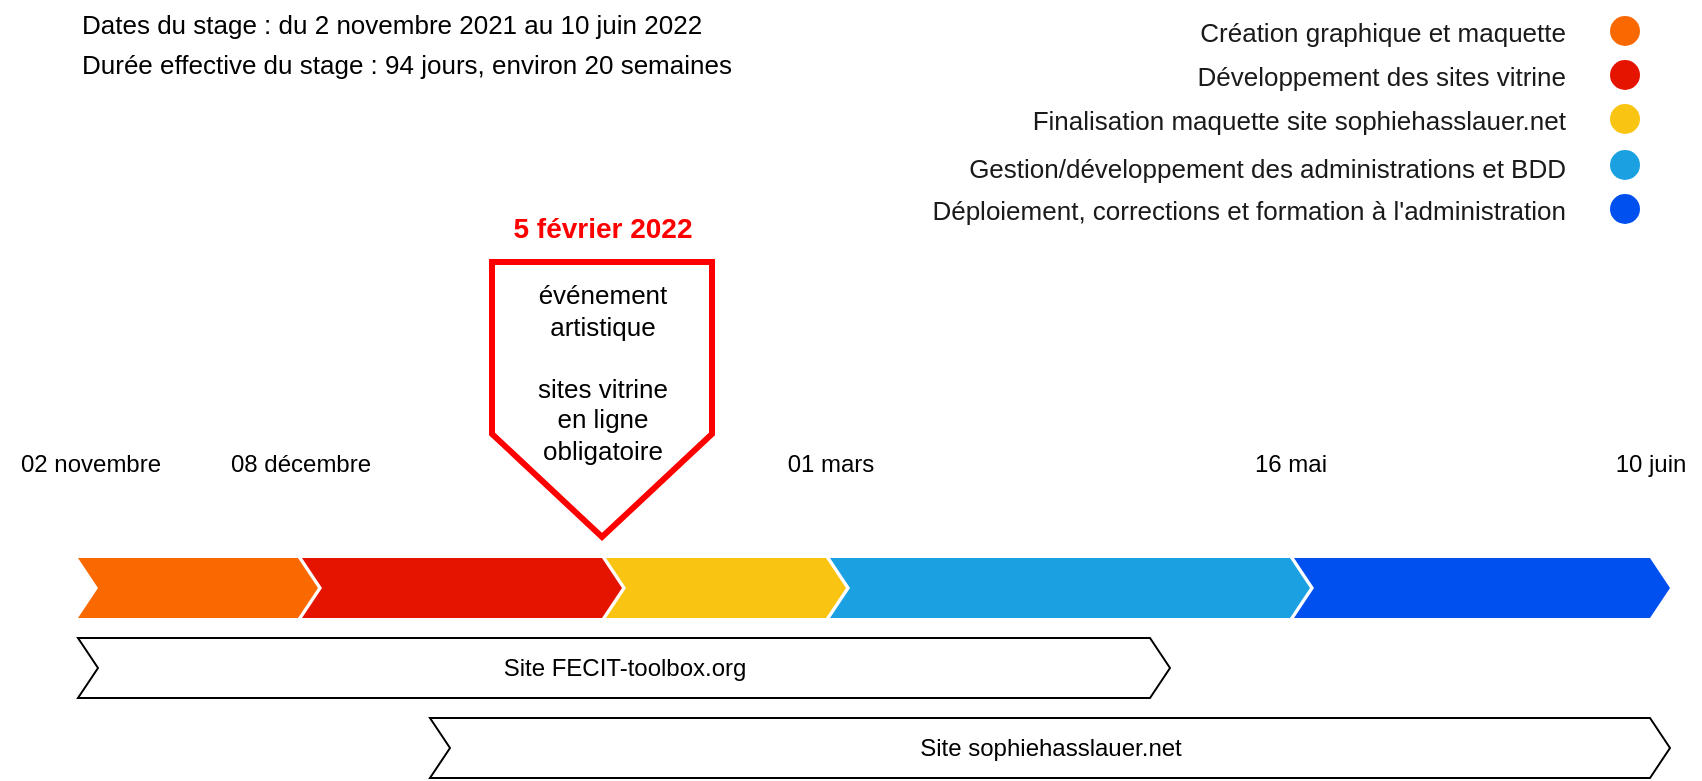 <mxfile version="18.2.0" type="github">
  <diagram id="iWKNTOUgpukIIGYLg3hr" name="Page-1">
    <mxGraphModel dx="1865" dy="571" grid="1" gridSize="10" guides="1" tooltips="1" connect="1" arrows="1" fold="1" page="1" pageScale="1" pageWidth="827" pageHeight="1169" math="0" shadow="0">
      <root>
        <mxCell id="0" />
        <mxCell id="1" parent="0" />
        <mxCell id="GADvh1nI1tQ5H140N6T1-2" value="Site sophiehasslauer.net" style="html=1;shadow=0;dashed=0;align=center;verticalAlign=middle;shape=mxgraph.arrows2.arrow;dy=0;dx=10;notch=10;" parent="1" vertex="1">
          <mxGeometry x="190" y="477" width="620" height="30" as="geometry" />
        </mxCell>
        <mxCell id="GADvh1nI1tQ5H140N6T1-4" value="Durée effective du stage :&amp;nbsp;&lt;span&gt;94 jours, environ 20 semaines&lt;/span&gt;" style="text;html=1;align=left;verticalAlign=middle;resizable=0;points=[];autosize=1;strokeColor=none;fillColor=none;fontSize=13;" parent="1" vertex="1">
          <mxGeometry x="14" y="139.5" width="340" height="20" as="geometry" />
        </mxCell>
        <mxCell id="GADvh1nI1tQ5H140N6T1-5" value="Site FECIT-toolbox.org" style="html=1;shadow=0;dashed=0;align=center;verticalAlign=middle;shape=mxgraph.arrows2.arrow;dy=0;dx=10;notch=10;" parent="1" vertex="1">
          <mxGeometry x="14" y="437" width="546" height="30" as="geometry" />
        </mxCell>
        <mxCell id="GADvh1nI1tQ5H140N6T1-6" value="" style="html=1;shadow=0;dashed=0;align=center;verticalAlign=middle;shape=mxgraph.arrows2.arrow;dy=0;dx=10;notch=10;fontSize=14;fillColor=#fa6800;fontColor=#000000;strokeColor=none;" parent="1" vertex="1">
          <mxGeometry x="14" y="397" width="120" height="30" as="geometry" />
        </mxCell>
        <mxCell id="GADvh1nI1tQ5H140N6T1-7" value="" style="html=1;shadow=0;dashed=0;align=center;verticalAlign=middle;shape=mxgraph.arrows2.arrow;dy=0;dx=10;notch=10;fontSize=14;fillColor=#e51400;fontColor=#ffffff;strokeColor=none;" parent="1" vertex="1">
          <mxGeometry x="126" y="397" width="160" height="30" as="geometry" />
        </mxCell>
        <mxCell id="GADvh1nI1tQ5H140N6T1-8" value="" style="html=1;shadow=0;dashed=0;align=center;verticalAlign=middle;shape=mxgraph.arrows2.arrow;dy=0;dx=10;notch=10;fontSize=14;fillColor=#FAC412;fontColor=#000000;strokeColor=none;" parent="1" vertex="1">
          <mxGeometry x="278" y="397" width="120" height="30" as="geometry" />
        </mxCell>
        <mxCell id="GADvh1nI1tQ5H140N6T1-9" value="" style="html=1;shadow=0;dashed=0;align=center;verticalAlign=middle;shape=mxgraph.arrows2.arrow;dy=0;dx=10;notch=10;fontSize=14;fillColor=#1ba1e2;fontColor=#ffffff;strokeColor=none;" parent="1" vertex="1">
          <mxGeometry x="390" y="397" width="240" height="30" as="geometry" />
        </mxCell>
        <mxCell id="GADvh1nI1tQ5H140N6T1-10" value="" style="html=1;shadow=0;dashed=0;align=center;verticalAlign=middle;shape=mxgraph.arrows2.arrow;dy=0;dx=10;notch=10;fontSize=14;fillColor=#0050ef;fontColor=#ffffff;strokeColor=none;" parent="1" vertex="1">
          <mxGeometry x="622" y="397" width="188" height="30" as="geometry" />
        </mxCell>
        <mxCell id="GADvh1nI1tQ5H140N6T1-11" value="" style="shape=offPageConnector;whiteSpace=wrap;html=1;fontSize=14;strokeColor=#FF0000;strokeWidth=3;" parent="1" vertex="1">
          <mxGeometry x="221" y="249" width="110" height="137.5" as="geometry" />
        </mxCell>
        <mxCell id="GADvh1nI1tQ5H140N6T1-13" value="événement&lt;br style=&quot;font-size: 13px;&quot;&gt;artistique&lt;br style=&quot;font-size: 13px;&quot;&gt;&lt;br style=&quot;font-size: 13px;&quot;&gt;sites vitrine&lt;br style=&quot;font-size: 13px;&quot;&gt;en ligne&lt;br style=&quot;font-size: 13px;&quot;&gt;obligatoire" style="text;html=1;align=center;verticalAlign=top;resizable=0;points=[];autosize=1;strokeColor=none;fillColor=none;fontSize=13;" parent="1" vertex="1">
          <mxGeometry x="236" y="250.5" width="80" height="100" as="geometry" />
        </mxCell>
        <mxCell id="GADvh1nI1tQ5H140N6T1-14" value="5 février 2022" style="text;html=1;align=center;verticalAlign=middle;resizable=0;points=[];autosize=1;strokeColor=none;fillColor=none;fontSize=14;fontColor=#FF0000;fontStyle=1" parent="1" vertex="1">
          <mxGeometry x="221" y="222" width="110" height="20" as="geometry" />
        </mxCell>
        <mxCell id="GADvh1nI1tQ5H140N6T1-16" value="" style="ellipse;whiteSpace=wrap;html=1;aspect=fixed;fontSize=14;fontColor=#000000;strokeColor=none;strokeWidth=3;fillColor=#fa6800;shadow=0;dashed=0;" parent="1" vertex="1">
          <mxGeometry x="780" y="126" width="15" height="15" as="geometry" />
        </mxCell>
        <mxCell id="GADvh1nI1tQ5H140N6T1-17" value="" style="ellipse;whiteSpace=wrap;html=1;aspect=fixed;fontSize=14;fontColor=#ffffff;strokeColor=none;strokeWidth=3;fillColor=#e51400;shadow=0;dashed=0;" parent="1" vertex="1">
          <mxGeometry x="780" y="148" width="15" height="15" as="geometry" />
        </mxCell>
        <mxCell id="GADvh1nI1tQ5H140N6T1-18" value="" style="ellipse;whiteSpace=wrap;html=1;aspect=fixed;fontSize=13;fontColor=#FF0000;strokeColor=none;strokeWidth=3;fillColor=#FAC412;" parent="1" vertex="1">
          <mxGeometry x="780" y="170" width="15" height="15" as="geometry" />
        </mxCell>
        <mxCell id="GADvh1nI1tQ5H140N6T1-19" value="" style="ellipse;whiteSpace=wrap;html=1;aspect=fixed;fontSize=14;fontColor=#ffffff;strokeColor=none;strokeWidth=3;fillColor=#1ba1e2;shadow=0;dashed=0;" parent="1" vertex="1">
          <mxGeometry x="780" y="193" width="15" height="15" as="geometry" />
        </mxCell>
        <mxCell id="GADvh1nI1tQ5H140N6T1-20" value="" style="ellipse;whiteSpace=wrap;html=1;aspect=fixed;fontSize=14;fontColor=#ffffff;strokeColor=none;strokeWidth=3;fillColor=#0050ef;shadow=0;dashed=0;" parent="1" vertex="1">
          <mxGeometry x="780" y="215" width="15" height="15" as="geometry" />
        </mxCell>
        <mxCell id="GADvh1nI1tQ5H140N6T1-22" value="&lt;font color=&quot;#1a1a1a&quot;&gt;Création graphique et maquette&lt;/font&gt;" style="text;html=1;strokeColor=none;fillColor=none;align=right;verticalAlign=middle;whiteSpace=wrap;rounded=0;fontSize=13;fontColor=#FF0000;flipV=1;" parent="1" vertex="1">
          <mxGeometry x="560" y="118.5" width="200" height="30" as="geometry" />
        </mxCell>
        <mxCell id="GADvh1nI1tQ5H140N6T1-23" value="&lt;font color=&quot;#1a1a1a&quot;&gt;Développement&amp;nbsp;des sites vitrine&lt;/font&gt;" style="text;html=1;strokeColor=none;fillColor=none;align=right;verticalAlign=middle;whiteSpace=wrap;rounded=0;fontSize=13;fontColor=#FF0000;flipV=1;" parent="1" vertex="1">
          <mxGeometry x="560" y="140.5" width="200" height="30" as="geometry" />
        </mxCell>
        <mxCell id="GADvh1nI1tQ5H140N6T1-24" value="&lt;font color=&quot;#1a1a1a&quot;&gt;Finalisation maquette site sophiehasslauer.net&lt;/font&gt;" style="text;html=1;strokeColor=none;fillColor=none;align=right;verticalAlign=middle;whiteSpace=wrap;rounded=0;fontSize=13;fontColor=#FF0000;flipV=1;" parent="1" vertex="1">
          <mxGeometry x="460" y="162.5" width="300" height="30" as="geometry" />
        </mxCell>
        <mxCell id="GADvh1nI1tQ5H140N6T1-25" value="&lt;font color=&quot;#1a1a1a&quot;&gt;Gestion/développement des administrations et BDD&lt;/font&gt;" style="text;html=1;strokeColor=none;fillColor=none;align=right;verticalAlign=middle;whiteSpace=wrap;rounded=0;fontSize=13;fontColor=#FF0000;flipV=1;" parent="1" vertex="1">
          <mxGeometry x="440" y="186.5" width="320" height="30" as="geometry" />
        </mxCell>
        <mxCell id="GADvh1nI1tQ5H140N6T1-26" value="&lt;font color=&quot;#1a1a1a&quot;&gt;Déploiement, corrections et formation à l&#39;administration&lt;/font&gt;" style="text;html=1;strokeColor=none;fillColor=none;align=right;verticalAlign=middle;whiteSpace=wrap;rounded=0;fontSize=13;fontColor=#FF0000;flipV=1;" parent="1" vertex="1">
          <mxGeometry x="440" y="207.5" width="320" height="30" as="geometry" />
        </mxCell>
        <mxCell id="GADvh1nI1tQ5H140N6T1-28" value="Dates du stage :&amp;nbsp;&lt;span&gt;du 2 novembre 2021 au 10 juin 2022&lt;/span&gt;" style="text;html=1;align=left;verticalAlign=middle;resizable=0;points=[];autosize=1;strokeColor=none;fillColor=none;fontSize=13;" parent="1" vertex="1">
          <mxGeometry x="14" y="119.5" width="330" height="20" as="geometry" />
        </mxCell>
        <mxCell id="KEkXjReZyDQWfjCHlqGM-1" value="02 novembre" style="text;html=1;align=center;verticalAlign=middle;resizable=0;points=[];autosize=1;strokeColor=none;fillColor=none;" vertex="1" parent="1">
          <mxGeometry x="-25" y="340" width="90" height="20" as="geometry" />
        </mxCell>
        <mxCell id="KEkXjReZyDQWfjCHlqGM-2" value="10 juin" style="text;html=1;align=center;verticalAlign=middle;resizable=0;points=[];autosize=1;strokeColor=none;fillColor=none;" vertex="1" parent="1">
          <mxGeometry x="775" y="340" width="50" height="20" as="geometry" />
        </mxCell>
        <mxCell id="KEkXjReZyDQWfjCHlqGM-3" value="01 mars" style="text;html=1;align=center;verticalAlign=middle;resizable=0;points=[];autosize=1;strokeColor=none;fillColor=none;" vertex="1" parent="1">
          <mxGeometry x="360" y="340" width="60" height="20" as="geometry" />
        </mxCell>
        <mxCell id="KEkXjReZyDQWfjCHlqGM-4" value="08 décembre" style="text;html=1;align=center;verticalAlign=middle;resizable=0;points=[];autosize=1;strokeColor=none;fillColor=none;" vertex="1" parent="1">
          <mxGeometry x="80" y="340" width="90" height="20" as="geometry" />
        </mxCell>
        <mxCell id="KEkXjReZyDQWfjCHlqGM-5" value="16 mai" style="text;html=1;align=center;verticalAlign=middle;resizable=0;points=[];autosize=1;strokeColor=none;fillColor=none;" vertex="1" parent="1">
          <mxGeometry x="595" y="340" width="50" height="20" as="geometry" />
        </mxCell>
      </root>
    </mxGraphModel>
  </diagram>
</mxfile>
